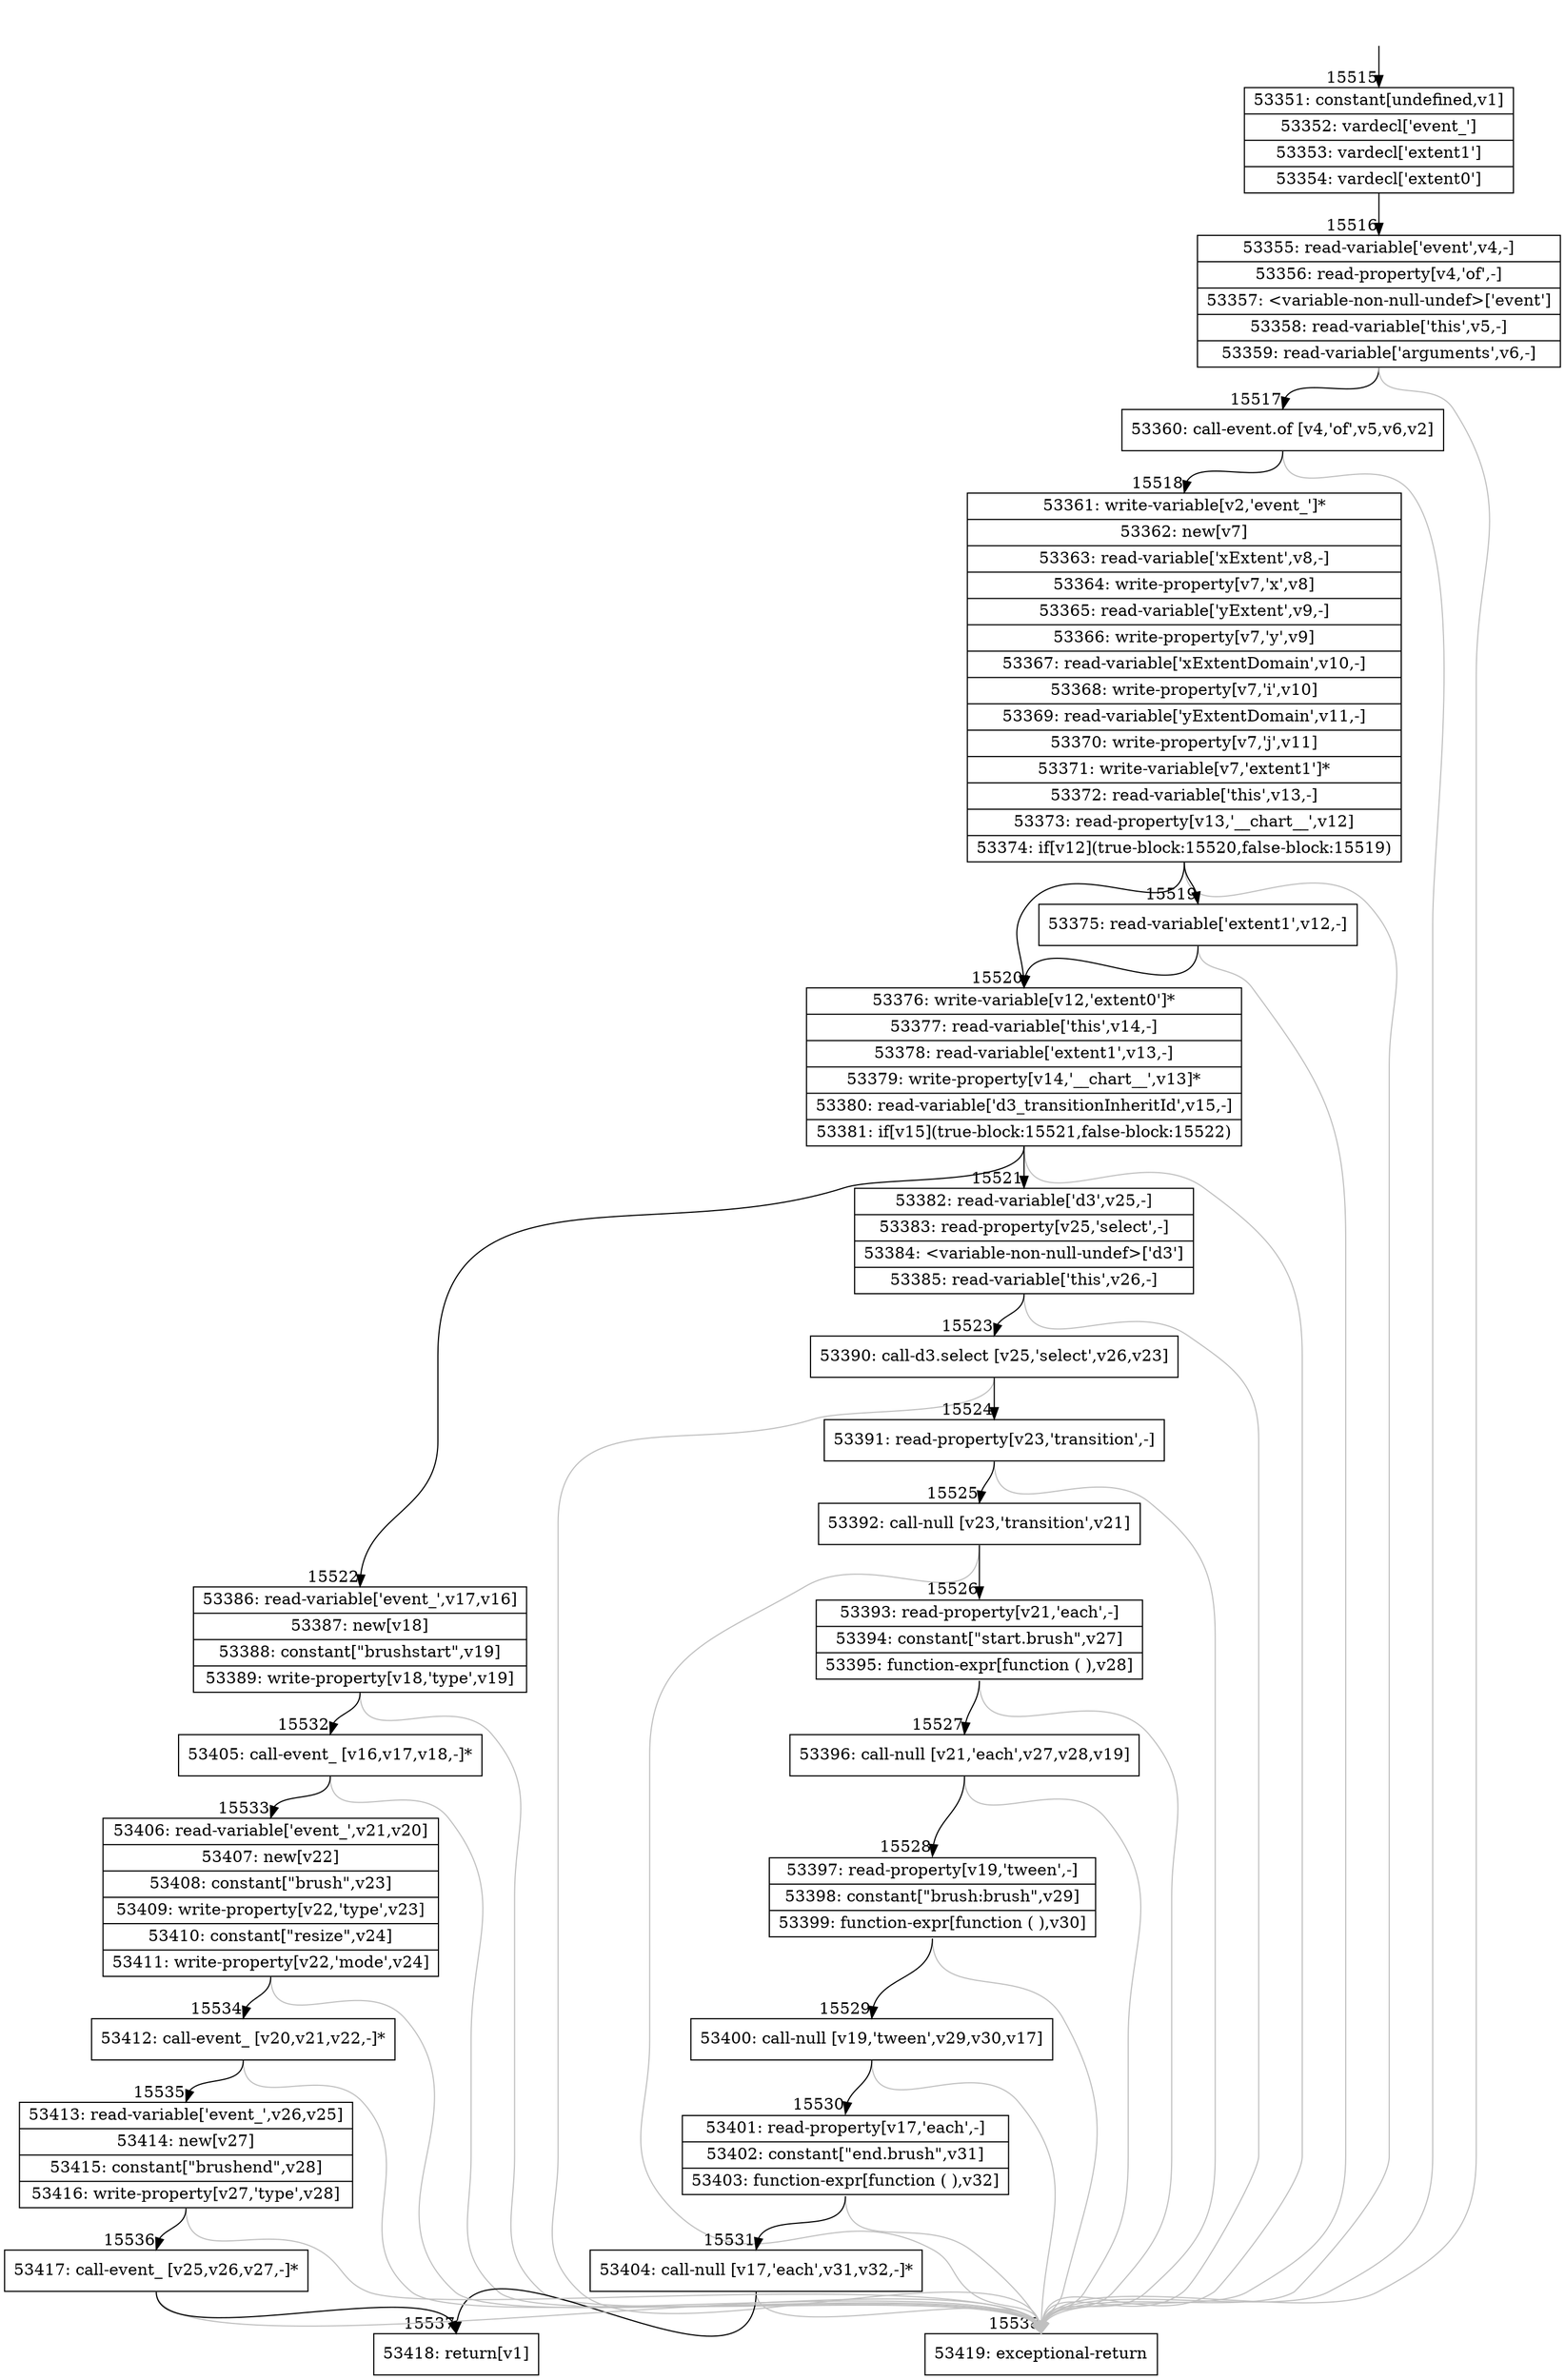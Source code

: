 digraph {
rankdir="TD"
BB_entry1438[shape=none,label=""];
BB_entry1438 -> BB15515 [tailport=s, headport=n, headlabel="    15515"]
BB15515 [shape=record label="{53351: constant[undefined,v1]|53352: vardecl['event_']|53353: vardecl['extent1']|53354: vardecl['extent0']}" ] 
BB15515 -> BB15516 [tailport=s, headport=n, headlabel="      15516"]
BB15516 [shape=record label="{53355: read-variable['event',v4,-]|53356: read-property[v4,'of',-]|53357: \<variable-non-null-undef\>['event']|53358: read-variable['this',v5,-]|53359: read-variable['arguments',v6,-]}" ] 
BB15516 -> BB15517 [tailport=s, headport=n, headlabel="      15517"]
BB15516 -> BB15538 [tailport=s, headport=n, color=gray, headlabel="      15538"]
BB15517 [shape=record label="{53360: call-event.of [v4,'of',v5,v6,v2]}" ] 
BB15517 -> BB15518 [tailport=s, headport=n, headlabel="      15518"]
BB15517 -> BB15538 [tailport=s, headport=n, color=gray]
BB15518 [shape=record label="{53361: write-variable[v2,'event_']*|53362: new[v7]|53363: read-variable['xExtent',v8,-]|53364: write-property[v7,'x',v8]|53365: read-variable['yExtent',v9,-]|53366: write-property[v7,'y',v9]|53367: read-variable['xExtentDomain',v10,-]|53368: write-property[v7,'i',v10]|53369: read-variable['yExtentDomain',v11,-]|53370: write-property[v7,'j',v11]|53371: write-variable[v7,'extent1']*|53372: read-variable['this',v13,-]|53373: read-property[v13,'__chart__',v12]|53374: if[v12](true-block:15520,false-block:15519)}" ] 
BB15518 -> BB15520 [tailport=s, headport=n, headlabel="      15520"]
BB15518 -> BB15519 [tailport=s, headport=n, headlabel="      15519"]
BB15518 -> BB15538 [tailport=s, headport=n, color=gray]
BB15519 [shape=record label="{53375: read-variable['extent1',v12,-]}" ] 
BB15519 -> BB15520 [tailport=s, headport=n]
BB15519 -> BB15538 [tailport=s, headport=n, color=gray]
BB15520 [shape=record label="{53376: write-variable[v12,'extent0']*|53377: read-variable['this',v14,-]|53378: read-variable['extent1',v13,-]|53379: write-property[v14,'__chart__',v13]*|53380: read-variable['d3_transitionInheritId',v15,-]|53381: if[v15](true-block:15521,false-block:15522)}" ] 
BB15520 -> BB15521 [tailport=s, headport=n, headlabel="      15521"]
BB15520 -> BB15522 [tailport=s, headport=n, headlabel="      15522"]
BB15520 -> BB15538 [tailport=s, headport=n, color=gray]
BB15521 [shape=record label="{53382: read-variable['d3',v25,-]|53383: read-property[v25,'select',-]|53384: \<variable-non-null-undef\>['d3']|53385: read-variable['this',v26,-]}" ] 
BB15521 -> BB15523 [tailport=s, headport=n, headlabel="      15523"]
BB15521 -> BB15538 [tailport=s, headport=n, color=gray]
BB15522 [shape=record label="{53386: read-variable['event_',v17,v16]|53387: new[v18]|53388: constant[\"brushstart\",v19]|53389: write-property[v18,'type',v19]}" ] 
BB15522 -> BB15532 [tailport=s, headport=n, headlabel="      15532"]
BB15522 -> BB15538 [tailport=s, headport=n, color=gray]
BB15523 [shape=record label="{53390: call-d3.select [v25,'select',v26,v23]}" ] 
BB15523 -> BB15524 [tailport=s, headport=n, headlabel="      15524"]
BB15523 -> BB15538 [tailport=s, headport=n, color=gray]
BB15524 [shape=record label="{53391: read-property[v23,'transition',-]}" ] 
BB15524 -> BB15525 [tailport=s, headport=n, headlabel="      15525"]
BB15524 -> BB15538 [tailport=s, headport=n, color=gray]
BB15525 [shape=record label="{53392: call-null [v23,'transition',v21]}" ] 
BB15525 -> BB15526 [tailport=s, headport=n, headlabel="      15526"]
BB15525 -> BB15538 [tailport=s, headport=n, color=gray]
BB15526 [shape=record label="{53393: read-property[v21,'each',-]|53394: constant[\"start.brush\",v27]|53395: function-expr[function ( ),v28]}" ] 
BB15526 -> BB15527 [tailport=s, headport=n, headlabel="      15527"]
BB15526 -> BB15538 [tailport=s, headport=n, color=gray]
BB15527 [shape=record label="{53396: call-null [v21,'each',v27,v28,v19]}" ] 
BB15527 -> BB15528 [tailport=s, headport=n, headlabel="      15528"]
BB15527 -> BB15538 [tailport=s, headport=n, color=gray]
BB15528 [shape=record label="{53397: read-property[v19,'tween',-]|53398: constant[\"brush:brush\",v29]|53399: function-expr[function ( ),v30]}" ] 
BB15528 -> BB15529 [tailport=s, headport=n, headlabel="      15529"]
BB15528 -> BB15538 [tailport=s, headport=n, color=gray]
BB15529 [shape=record label="{53400: call-null [v19,'tween',v29,v30,v17]}" ] 
BB15529 -> BB15530 [tailport=s, headport=n, headlabel="      15530"]
BB15529 -> BB15538 [tailport=s, headport=n, color=gray]
BB15530 [shape=record label="{53401: read-property[v17,'each',-]|53402: constant[\"end.brush\",v31]|53403: function-expr[function ( ),v32]}" ] 
BB15530 -> BB15531 [tailport=s, headport=n, headlabel="      15531"]
BB15530 -> BB15538 [tailport=s, headport=n, color=gray]
BB15531 [shape=record label="{53404: call-null [v17,'each',v31,v32,-]*}" ] 
BB15531 -> BB15537 [tailport=s, headport=n, headlabel="      15537"]
BB15531 -> BB15538 [tailport=s, headport=n, color=gray]
BB15532 [shape=record label="{53405: call-event_ [v16,v17,v18,-]*}" ] 
BB15532 -> BB15533 [tailport=s, headport=n, headlabel="      15533"]
BB15532 -> BB15538 [tailport=s, headport=n, color=gray]
BB15533 [shape=record label="{53406: read-variable['event_',v21,v20]|53407: new[v22]|53408: constant[\"brush\",v23]|53409: write-property[v22,'type',v23]|53410: constant[\"resize\",v24]|53411: write-property[v22,'mode',v24]}" ] 
BB15533 -> BB15534 [tailport=s, headport=n, headlabel="      15534"]
BB15533 -> BB15538 [tailport=s, headport=n, color=gray]
BB15534 [shape=record label="{53412: call-event_ [v20,v21,v22,-]*}" ] 
BB15534 -> BB15535 [tailport=s, headport=n, headlabel="      15535"]
BB15534 -> BB15538 [tailport=s, headport=n, color=gray]
BB15535 [shape=record label="{53413: read-variable['event_',v26,v25]|53414: new[v27]|53415: constant[\"brushend\",v28]|53416: write-property[v27,'type',v28]}" ] 
BB15535 -> BB15536 [tailport=s, headport=n, headlabel="      15536"]
BB15535 -> BB15538 [tailport=s, headport=n, color=gray]
BB15536 [shape=record label="{53417: call-event_ [v25,v26,v27,-]*}" ] 
BB15536 -> BB15537 [tailport=s, headport=n]
BB15536 -> BB15538 [tailport=s, headport=n, color=gray]
BB15537 [shape=record label="{53418: return[v1]}" ] 
BB15538 [shape=record label="{53419: exceptional-return}" ] 
//#$~ 9121
}
